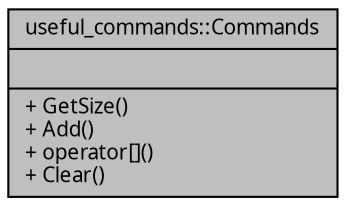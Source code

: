 digraph "useful_commands::Commands"
{
 // INTERACTIVE_SVG=YES
  edge [fontname="Verdana",fontsize="10",labelfontname="Verdana",labelfontsize="10"];
  node [fontname="Verdana",fontsize="10",shape=record];
  Node1 [label="{useful_commands::Commands\n||+ GetSize()\l+ Add()\l+ operator[]()\l+ Clear()\l}",height=0.2,width=0.4,color="black", fillcolor="grey75", style="filled", fontcolor="black"];
}
